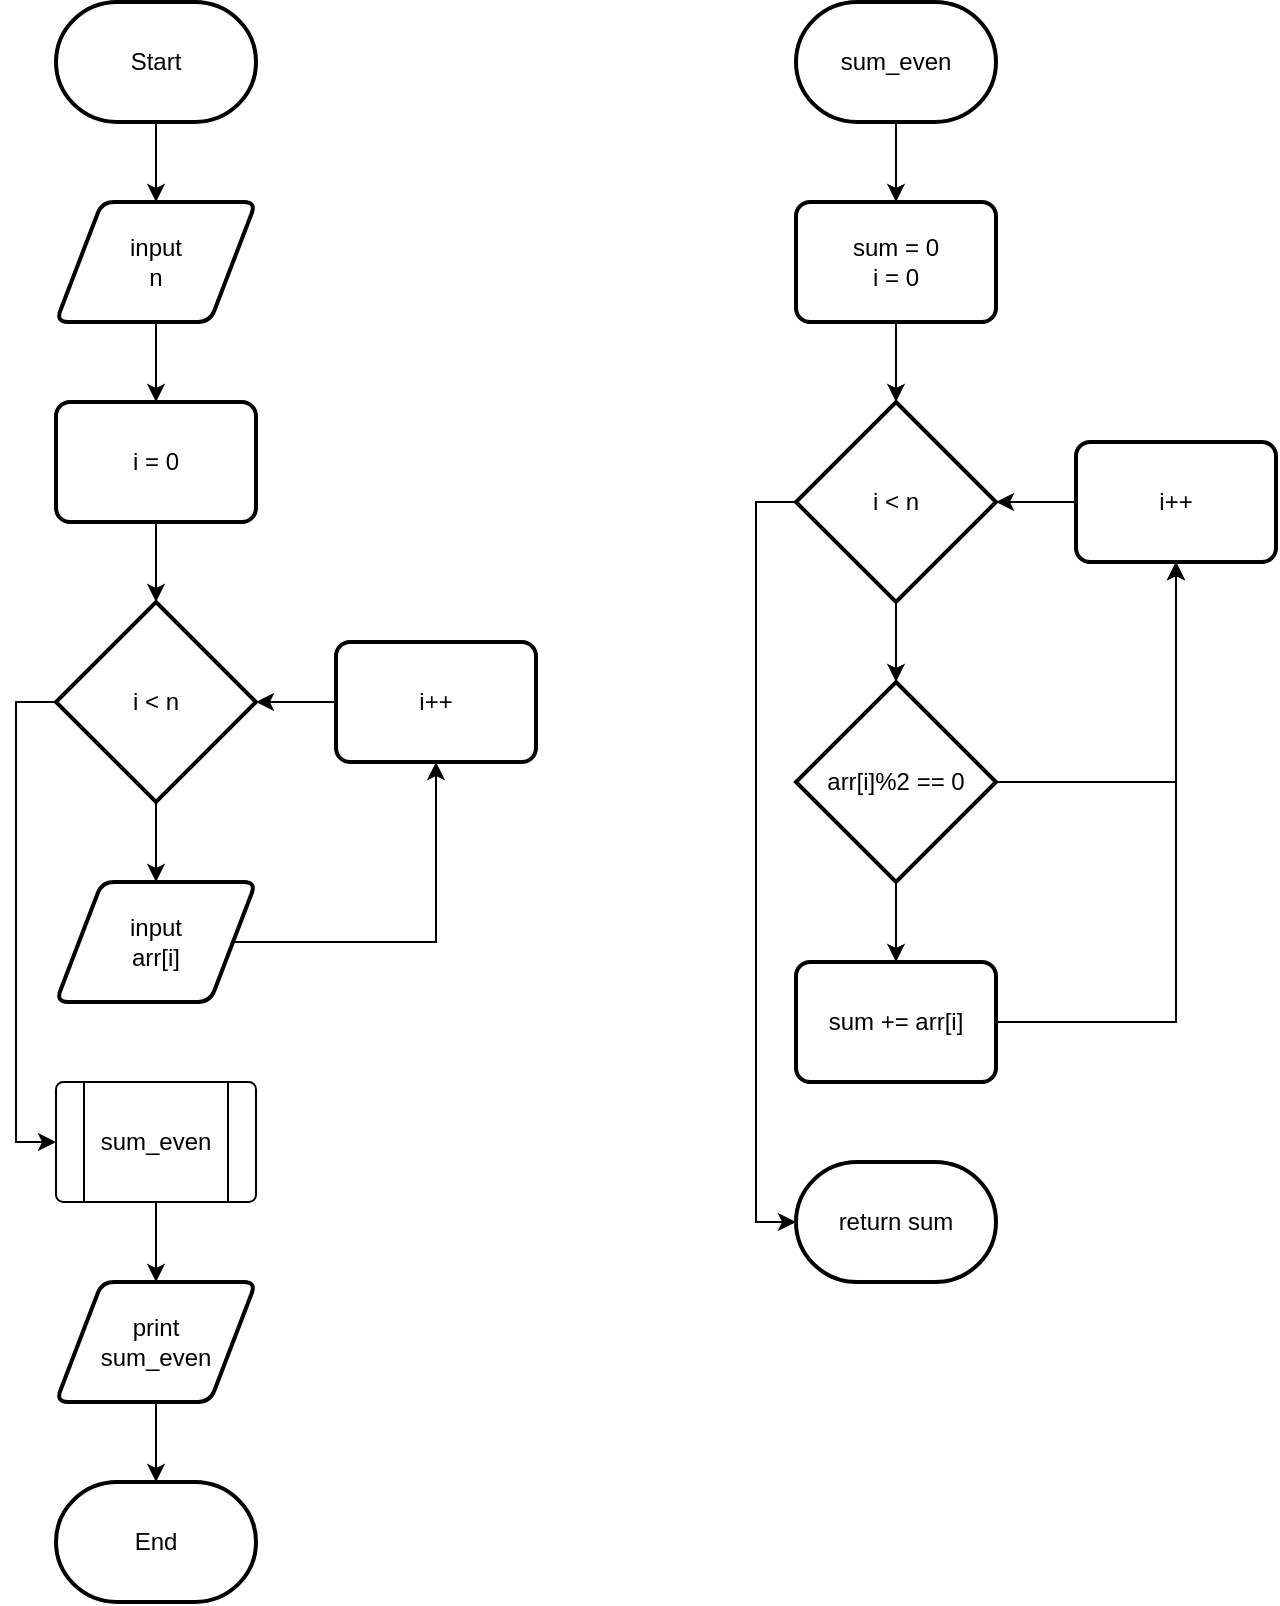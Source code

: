 <mxfile version="21.2.3" type="device">
  <diagram name="Page-1" id="qpa4ythTmkGnN0hlQlPB">
    <mxGraphModel dx="593" dy="644" grid="1" gridSize="10" guides="1" tooltips="1" connect="1" arrows="1" fold="1" page="1" pageScale="1" pageWidth="1200" pageHeight="1600" math="0" shadow="0">
      <root>
        <mxCell id="0" />
        <mxCell id="1" parent="0" />
        <mxCell id="SJl9S5k6pzfphBeWM_fD-13" value="" style="edgeStyle=orthogonalEdgeStyle;rounded=0;orthogonalLoop=1;jettySize=auto;html=1;" edge="1" parent="1" source="SJl9S5k6pzfphBeWM_fD-1" target="SJl9S5k6pzfphBeWM_fD-2">
          <mxGeometry relative="1" as="geometry" />
        </mxCell>
        <mxCell id="SJl9S5k6pzfphBeWM_fD-1" value="Start" style="strokeWidth=2;html=1;shape=mxgraph.flowchart.terminator;whiteSpace=wrap;" vertex="1" parent="1">
          <mxGeometry x="110" y="40" width="100" height="60" as="geometry" />
        </mxCell>
        <mxCell id="SJl9S5k6pzfphBeWM_fD-14" value="" style="edgeStyle=orthogonalEdgeStyle;rounded=0;orthogonalLoop=1;jettySize=auto;html=1;" edge="1" parent="1" source="SJl9S5k6pzfphBeWM_fD-2" target="SJl9S5k6pzfphBeWM_fD-5">
          <mxGeometry relative="1" as="geometry" />
        </mxCell>
        <mxCell id="SJl9S5k6pzfphBeWM_fD-2" value="&lt;div&gt;input&lt;/div&gt;&lt;div&gt;n&lt;br&gt;&lt;/div&gt;" style="shape=parallelogram;html=1;strokeWidth=2;perimeter=parallelogramPerimeter;whiteSpace=wrap;rounded=1;arcSize=12;size=0.23;" vertex="1" parent="1">
          <mxGeometry x="110" y="140" width="100" height="60" as="geometry" />
        </mxCell>
        <mxCell id="SJl9S5k6pzfphBeWM_fD-7" style="edgeStyle=orthogonalEdgeStyle;rounded=0;orthogonalLoop=1;jettySize=auto;html=1;exitX=1;exitY=0.5;exitDx=0;exitDy=0;entryX=0.5;entryY=1;entryDx=0;entryDy=0;" edge="1" parent="1" source="SJl9S5k6pzfphBeWM_fD-3" target="SJl9S5k6pzfphBeWM_fD-6">
          <mxGeometry relative="1" as="geometry" />
        </mxCell>
        <mxCell id="SJl9S5k6pzfphBeWM_fD-3" value="&lt;div&gt;input&lt;/div&gt;&lt;div&gt;arr[i]&lt;br&gt;&lt;/div&gt;" style="shape=parallelogram;html=1;strokeWidth=2;perimeter=parallelogramPerimeter;whiteSpace=wrap;rounded=1;arcSize=12;size=0.23;" vertex="1" parent="1">
          <mxGeometry x="110" y="480" width="100" height="60" as="geometry" />
        </mxCell>
        <mxCell id="SJl9S5k6pzfphBeWM_fD-9" value="" style="edgeStyle=orthogonalEdgeStyle;rounded=0;orthogonalLoop=1;jettySize=auto;html=1;" edge="1" parent="1" source="SJl9S5k6pzfphBeWM_fD-4" target="SJl9S5k6pzfphBeWM_fD-3">
          <mxGeometry relative="1" as="geometry" />
        </mxCell>
        <mxCell id="SJl9S5k6pzfphBeWM_fD-12" style="edgeStyle=orthogonalEdgeStyle;rounded=0;orthogonalLoop=1;jettySize=auto;html=1;exitX=0;exitY=0.5;exitDx=0;exitDy=0;exitPerimeter=0;entryX=0;entryY=0.5;entryDx=0;entryDy=0;" edge="1" parent="1" source="SJl9S5k6pzfphBeWM_fD-4" target="SJl9S5k6pzfphBeWM_fD-10">
          <mxGeometry relative="1" as="geometry" />
        </mxCell>
        <mxCell id="SJl9S5k6pzfphBeWM_fD-4" value="i &amp;lt; n" style="strokeWidth=2;html=1;shape=mxgraph.flowchart.decision;whiteSpace=wrap;" vertex="1" parent="1">
          <mxGeometry x="110" y="340" width="100" height="100" as="geometry" />
        </mxCell>
        <mxCell id="SJl9S5k6pzfphBeWM_fD-15" value="" style="edgeStyle=orthogonalEdgeStyle;rounded=0;orthogonalLoop=1;jettySize=auto;html=1;" edge="1" parent="1" source="SJl9S5k6pzfphBeWM_fD-5" target="SJl9S5k6pzfphBeWM_fD-4">
          <mxGeometry relative="1" as="geometry" />
        </mxCell>
        <mxCell id="SJl9S5k6pzfphBeWM_fD-5" value="i = 0" style="rounded=1;whiteSpace=wrap;html=1;absoluteArcSize=1;arcSize=14;strokeWidth=2;" vertex="1" parent="1">
          <mxGeometry x="110" y="240" width="100" height="60" as="geometry" />
        </mxCell>
        <mxCell id="SJl9S5k6pzfphBeWM_fD-8" value="" style="edgeStyle=orthogonalEdgeStyle;rounded=0;orthogonalLoop=1;jettySize=auto;html=1;" edge="1" parent="1" source="SJl9S5k6pzfphBeWM_fD-6" target="SJl9S5k6pzfphBeWM_fD-4">
          <mxGeometry relative="1" as="geometry" />
        </mxCell>
        <mxCell id="SJl9S5k6pzfphBeWM_fD-6" value="i++" style="rounded=1;whiteSpace=wrap;html=1;absoluteArcSize=1;arcSize=14;strokeWidth=2;" vertex="1" parent="1">
          <mxGeometry x="250" y="360" width="100" height="60" as="geometry" />
        </mxCell>
        <mxCell id="SJl9S5k6pzfphBeWM_fD-31" value="" style="edgeStyle=orthogonalEdgeStyle;rounded=0;orthogonalLoop=1;jettySize=auto;html=1;" edge="1" parent="1" source="SJl9S5k6pzfphBeWM_fD-10" target="SJl9S5k6pzfphBeWM_fD-30">
          <mxGeometry relative="1" as="geometry" />
        </mxCell>
        <mxCell id="SJl9S5k6pzfphBeWM_fD-10" value="sum_even" style="verticalLabelPosition=middle;verticalAlign=middle;html=1;shape=process;whiteSpace=wrap;rounded=1;size=0.14;arcSize=6;labelPosition=center;align=center;" vertex="1" parent="1">
          <mxGeometry x="110" y="580" width="100" height="60" as="geometry" />
        </mxCell>
        <mxCell id="SJl9S5k6pzfphBeWM_fD-26" value="" style="edgeStyle=orthogonalEdgeStyle;rounded=0;orthogonalLoop=1;jettySize=auto;html=1;" edge="1" parent="1" source="SJl9S5k6pzfphBeWM_fD-16" target="SJl9S5k6pzfphBeWM_fD-17">
          <mxGeometry relative="1" as="geometry" />
        </mxCell>
        <mxCell id="SJl9S5k6pzfphBeWM_fD-16" value="sum_even" style="strokeWidth=2;html=1;shape=mxgraph.flowchart.terminator;whiteSpace=wrap;" vertex="1" parent="1">
          <mxGeometry x="480" y="40" width="100" height="60" as="geometry" />
        </mxCell>
        <mxCell id="SJl9S5k6pzfphBeWM_fD-20" value="" style="edgeStyle=orthogonalEdgeStyle;rounded=0;orthogonalLoop=1;jettySize=auto;html=1;" edge="1" parent="1" source="SJl9S5k6pzfphBeWM_fD-17" target="SJl9S5k6pzfphBeWM_fD-18">
          <mxGeometry relative="1" as="geometry" />
        </mxCell>
        <mxCell id="SJl9S5k6pzfphBeWM_fD-17" value="&lt;div&gt;sum = 0&lt;/div&gt;&lt;div&gt;i = 0&lt;br&gt;&lt;/div&gt;" style="rounded=1;whiteSpace=wrap;html=1;absoluteArcSize=1;arcSize=14;strokeWidth=2;" vertex="1" parent="1">
          <mxGeometry x="480" y="140" width="100" height="60" as="geometry" />
        </mxCell>
        <mxCell id="SJl9S5k6pzfphBeWM_fD-21" value="" style="edgeStyle=orthogonalEdgeStyle;rounded=0;orthogonalLoop=1;jettySize=auto;html=1;" edge="1" parent="1" source="SJl9S5k6pzfphBeWM_fD-18" target="SJl9S5k6pzfphBeWM_fD-19">
          <mxGeometry relative="1" as="geometry" />
        </mxCell>
        <mxCell id="SJl9S5k6pzfphBeWM_fD-28" style="edgeStyle=orthogonalEdgeStyle;rounded=0;orthogonalLoop=1;jettySize=auto;html=1;exitX=0;exitY=0.5;exitDx=0;exitDy=0;exitPerimeter=0;entryX=0;entryY=0.5;entryDx=0;entryDy=0;entryPerimeter=0;" edge="1" parent="1" source="SJl9S5k6pzfphBeWM_fD-18" target="SJl9S5k6pzfphBeWM_fD-27">
          <mxGeometry relative="1" as="geometry" />
        </mxCell>
        <mxCell id="SJl9S5k6pzfphBeWM_fD-18" value="i &amp;lt; n" style="strokeWidth=2;html=1;shape=mxgraph.flowchart.decision;whiteSpace=wrap;" vertex="1" parent="1">
          <mxGeometry x="480" y="240" width="100" height="100" as="geometry" />
        </mxCell>
        <mxCell id="SJl9S5k6pzfphBeWM_fD-37" value="" style="edgeStyle=orthogonalEdgeStyle;rounded=0;orthogonalLoop=1;jettySize=auto;html=1;" edge="1" parent="1" source="SJl9S5k6pzfphBeWM_fD-19" target="SJl9S5k6pzfphBeWM_fD-36">
          <mxGeometry relative="1" as="geometry" />
        </mxCell>
        <mxCell id="SJl9S5k6pzfphBeWM_fD-39" style="edgeStyle=orthogonalEdgeStyle;rounded=0;orthogonalLoop=1;jettySize=auto;html=1;exitX=1;exitY=0.5;exitDx=0;exitDy=0;exitPerimeter=0;entryX=0.5;entryY=1;entryDx=0;entryDy=0;" edge="1" parent="1" source="SJl9S5k6pzfphBeWM_fD-19" target="SJl9S5k6pzfphBeWM_fD-22">
          <mxGeometry relative="1" as="geometry" />
        </mxCell>
        <mxCell id="SJl9S5k6pzfphBeWM_fD-19" value="arr[i]%2 == 0" style="strokeWidth=2;html=1;shape=mxgraph.flowchart.decision;whiteSpace=wrap;" vertex="1" parent="1">
          <mxGeometry x="480" y="380" width="100" height="100" as="geometry" />
        </mxCell>
        <mxCell id="SJl9S5k6pzfphBeWM_fD-25" value="" style="edgeStyle=orthogonalEdgeStyle;rounded=0;orthogonalLoop=1;jettySize=auto;html=1;" edge="1" parent="1" source="SJl9S5k6pzfphBeWM_fD-22" target="SJl9S5k6pzfphBeWM_fD-18">
          <mxGeometry relative="1" as="geometry" />
        </mxCell>
        <mxCell id="SJl9S5k6pzfphBeWM_fD-22" value="i++" style="rounded=1;whiteSpace=wrap;html=1;absoluteArcSize=1;arcSize=14;strokeWidth=2;" vertex="1" parent="1">
          <mxGeometry x="620" y="260" width="100" height="60" as="geometry" />
        </mxCell>
        <mxCell id="SJl9S5k6pzfphBeWM_fD-27" value="return sum" style="strokeWidth=2;html=1;shape=mxgraph.flowchart.terminator;whiteSpace=wrap;" vertex="1" parent="1">
          <mxGeometry x="480" y="620" width="100" height="60" as="geometry" />
        </mxCell>
        <mxCell id="SJl9S5k6pzfphBeWM_fD-29" value="End" style="strokeWidth=2;html=1;shape=mxgraph.flowchart.terminator;whiteSpace=wrap;" vertex="1" parent="1">
          <mxGeometry x="110" y="780" width="100" height="60" as="geometry" />
        </mxCell>
        <mxCell id="SJl9S5k6pzfphBeWM_fD-35" value="" style="edgeStyle=orthogonalEdgeStyle;rounded=0;orthogonalLoop=1;jettySize=auto;html=1;" edge="1" parent="1" source="SJl9S5k6pzfphBeWM_fD-30" target="SJl9S5k6pzfphBeWM_fD-29">
          <mxGeometry relative="1" as="geometry" />
        </mxCell>
        <mxCell id="SJl9S5k6pzfphBeWM_fD-30" value="&lt;div&gt;print&lt;/div&gt;&lt;div&gt;sum_even&lt;br&gt;&lt;/div&gt;" style="shape=parallelogram;html=1;strokeWidth=2;perimeter=parallelogramPerimeter;whiteSpace=wrap;rounded=1;arcSize=12;size=0.23;" vertex="1" parent="1">
          <mxGeometry x="110" y="680" width="100" height="60" as="geometry" />
        </mxCell>
        <mxCell id="SJl9S5k6pzfphBeWM_fD-38" style="edgeStyle=orthogonalEdgeStyle;rounded=0;orthogonalLoop=1;jettySize=auto;html=1;exitX=1;exitY=0.5;exitDx=0;exitDy=0;entryX=0.5;entryY=1;entryDx=0;entryDy=0;" edge="1" parent="1" source="SJl9S5k6pzfphBeWM_fD-36" target="SJl9S5k6pzfphBeWM_fD-22">
          <mxGeometry relative="1" as="geometry" />
        </mxCell>
        <mxCell id="SJl9S5k6pzfphBeWM_fD-36" value="sum += arr[i]" style="rounded=1;whiteSpace=wrap;html=1;absoluteArcSize=1;arcSize=14;strokeWidth=2;" vertex="1" parent="1">
          <mxGeometry x="480" y="520" width="100" height="60" as="geometry" />
        </mxCell>
      </root>
    </mxGraphModel>
  </diagram>
</mxfile>
